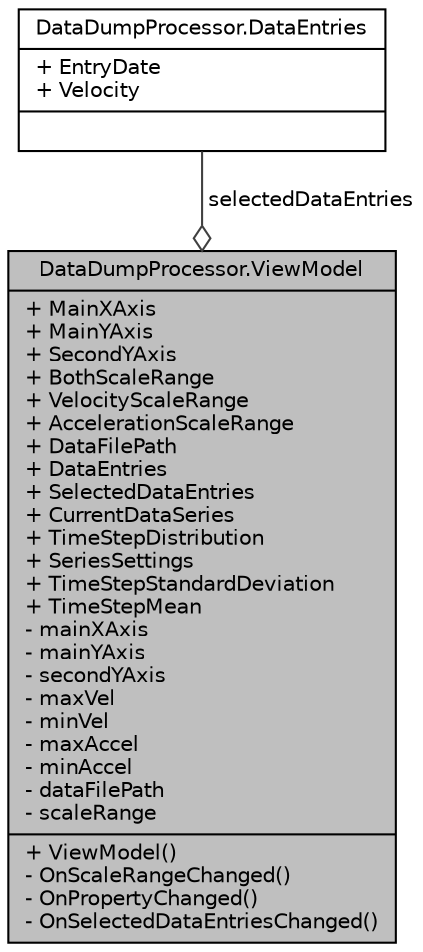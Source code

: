digraph G
{
  edge [fontname="Helvetica",fontsize="10",labelfontname="Helvetica",labelfontsize="10"];
  node [fontname="Helvetica",fontsize="10",shape=record];
  Node1 [label="{DataDumpProcessor.ViewModel\n|+ MainXAxis\l+ MainYAxis\l+ SecondYAxis\l+ BothScaleRange\l+ VelocityScaleRange\l+ AccelerationScaleRange\l+ DataFilePath\l+ DataEntries\l+ SelectedDataEntries\l+ CurrentDataSeries\l+ TimeStepDistribution\l+ SeriesSettings\l+ TimeStepStandardDeviation\l+ TimeStepMean\l- mainXAxis\l- mainYAxis\l- secondYAxis\l- maxVel\l- minVel\l- maxAccel\l- minAccel\l- dataFilePath\l- scaleRange\l|+ ViewModel()\l- OnScaleRangeChanged()\l- OnPropertyChanged()\l- OnSelectedDataEntriesChanged()\l}",height=0.2,width=0.4,color="black", fillcolor="grey75", style="filled" fontcolor="black"];
  Node2 -> Node1 [color="grey25",fontsize="10",style="solid",label=" selectedDataEntries" ,arrowhead="odiamond",fontname="Helvetica"];
  Node2 [label="{DataDumpProcessor.DataEntries\n|+ EntryDate\l+ Velocity\l|}",height=0.2,width=0.4,color="black", fillcolor="white", style="filled",URL="$class_data_dump_processor_1_1_data_entries.html"];
}
